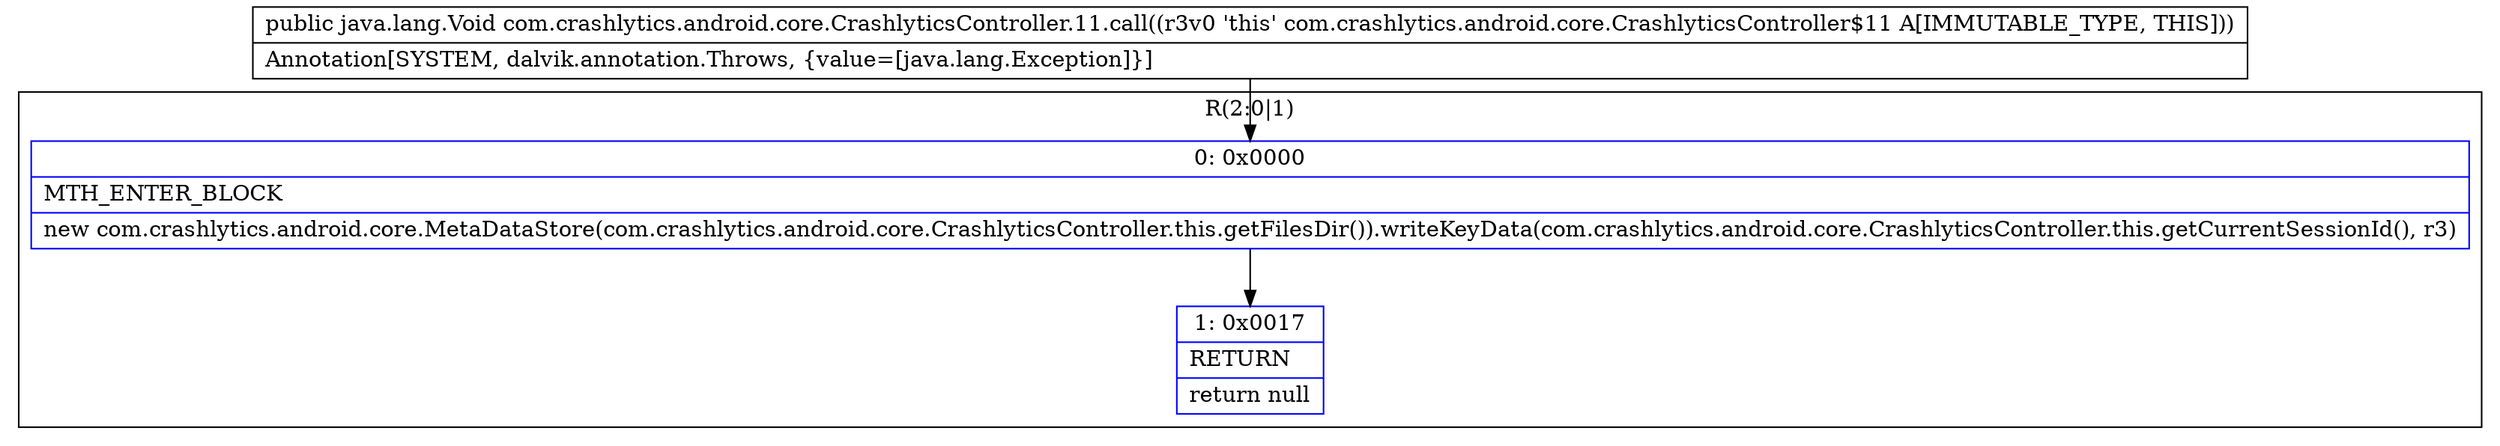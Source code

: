 digraph "CFG forcom.crashlytics.android.core.CrashlyticsController.11.call()Ljava\/lang\/Void;" {
subgraph cluster_Region_437476418 {
label = "R(2:0|1)";
node [shape=record,color=blue];
Node_0 [shape=record,label="{0\:\ 0x0000|MTH_ENTER_BLOCK\l|new com.crashlytics.android.core.MetaDataStore(com.crashlytics.android.core.CrashlyticsController.this.getFilesDir()).writeKeyData(com.crashlytics.android.core.CrashlyticsController.this.getCurrentSessionId(), r3)\l}"];
Node_1 [shape=record,label="{1\:\ 0x0017|RETURN\l|return null\l}"];
}
MethodNode[shape=record,label="{public java.lang.Void com.crashlytics.android.core.CrashlyticsController.11.call((r3v0 'this' com.crashlytics.android.core.CrashlyticsController$11 A[IMMUTABLE_TYPE, THIS]))  | Annotation[SYSTEM, dalvik.annotation.Throws, \{value=[java.lang.Exception]\}]\l}"];
MethodNode -> Node_0;
Node_0 -> Node_1;
}


